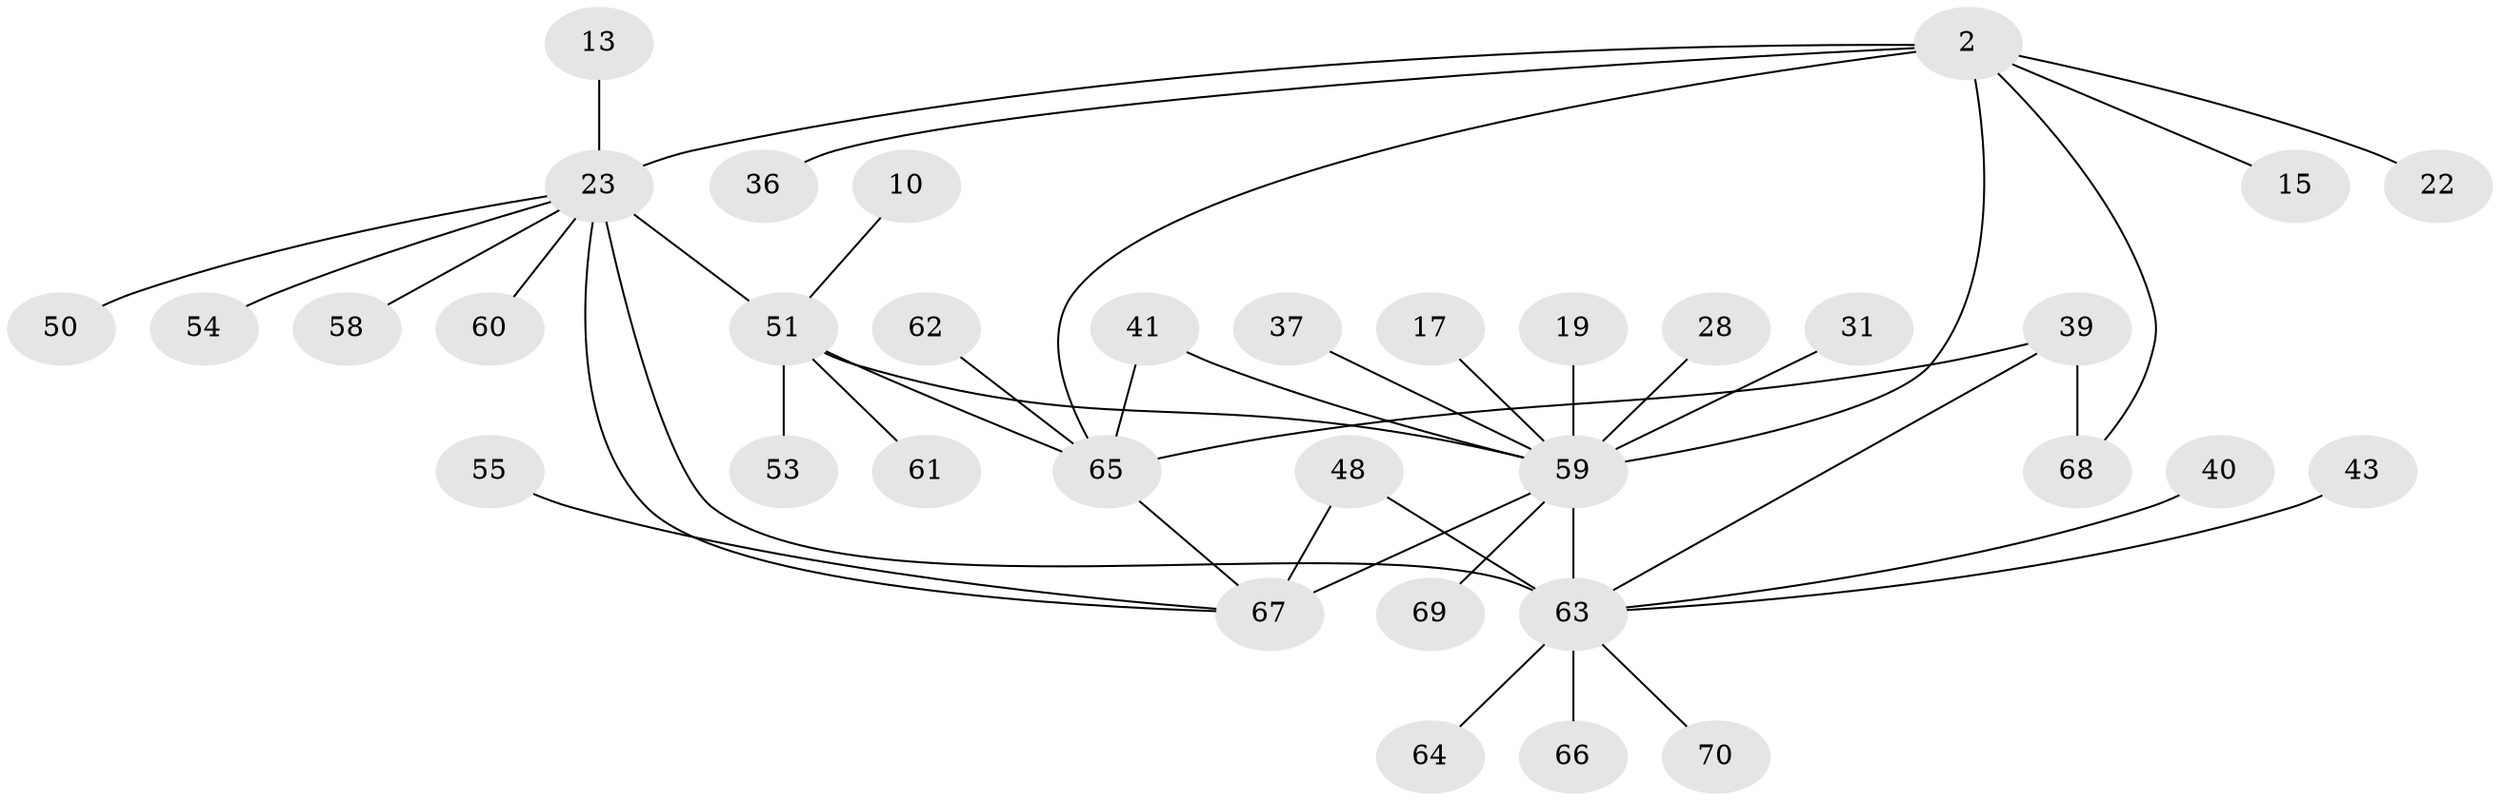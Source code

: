 // original degree distribution, {11: 0.014285714285714285, 19: 0.014285714285714285, 4: 0.07142857142857142, 8: 0.014285714285714285, 9: 0.02857142857142857, 2: 0.18571428571428572, 5: 0.05714285714285714, 1: 0.4142857142857143, 7: 0.02857142857142857, 10: 0.014285714285714285, 3: 0.15714285714285714}
// Generated by graph-tools (version 1.1) at 2025/47/03/09/25 04:47:58]
// undirected, 35 vertices, 43 edges
graph export_dot {
graph [start="1"]
  node [color=gray90,style=filled];
  2;
  10;
  13;
  15;
  17;
  19;
  22;
  23 [super="+12"];
  28;
  31;
  36 [super="+29"];
  37;
  39 [super="+20"];
  40;
  41;
  43;
  48 [super="+30+44+45"];
  50;
  51 [super="+9+32"];
  53;
  54;
  55;
  58;
  59 [super="+34+11"];
  60;
  61;
  62;
  63 [super="+42+56+7+49"];
  64;
  65 [super="+24+33+47+25+57"];
  66;
  67 [super="+14+26+52"];
  68 [super="+46"];
  69;
  70;
  2 -- 15;
  2 -- 22;
  2 -- 23 [weight=2];
  2 -- 59 [weight=6];
  2 -- 68 [weight=2];
  2 -- 65 [weight=3];
  2 -- 36;
  10 -- 51;
  13 -- 23;
  17 -- 59;
  19 -- 59;
  23 -- 54;
  23 -- 60;
  23 -- 67 [weight=2];
  23 -- 50;
  23 -- 51 [weight=2];
  23 -- 58;
  23 -- 63;
  28 -- 59;
  31 -- 59;
  37 -- 59;
  39 -- 68;
  39 -- 63;
  39 -- 65 [weight=2];
  40 -- 63;
  41 -- 59;
  41 -- 65;
  43 -- 63;
  48 -- 63;
  48 -- 67;
  51 -- 61;
  51 -- 53;
  51 -- 59 [weight=2];
  51 -- 65;
  55 -- 67;
  59 -- 67 [weight=4];
  59 -- 69;
  59 -- 63 [weight=4];
  62 -- 65;
  63 -- 64;
  63 -- 66;
  63 -- 70;
  65 -- 67 [weight=2];
}
